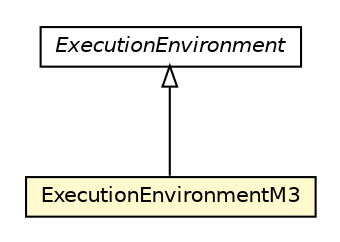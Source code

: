 #!/usr/local/bin/dot
#
# Class diagram 
# Generated by UMLGraph version R5_6-24-gf6e263 (http://www.umlgraph.org/)
#

digraph G {
	edge [fontname="Helvetica",fontsize=10,labelfontname="Helvetica",labelfontsize=10];
	node [fontname="Helvetica",fontsize=10,shape=plaintext];
	nodesep=0.25;
	ranksep=0.5;
	// org.universAAL.maven.MyMojoExecutorV15.ExecutionEnvironment
	c5935396 [label=<<table title="org.universAAL.maven.MyMojoExecutorV15.ExecutionEnvironment" border="0" cellborder="1" cellspacing="0" cellpadding="2" port="p" href="./MyMojoExecutorV15.ExecutionEnvironment.html">
		<tr><td><table border="0" cellspacing="0" cellpadding="1">
<tr><td align="center" balign="center"><font face="Helvetica-Oblique"> ExecutionEnvironment </font></td></tr>
		</table></td></tr>
		</table>>, URL="./MyMojoExecutorV15.ExecutionEnvironment.html", fontname="Helvetica", fontcolor="black", fontsize=10.0];
	// org.universAAL.maven.MyMojoExecutorV15.ExecutionEnvironmentM3
	c5935398 [label=<<table title="org.universAAL.maven.MyMojoExecutorV15.ExecutionEnvironmentM3" border="0" cellborder="1" cellspacing="0" cellpadding="2" port="p" bgcolor="lemonChiffon" href="./MyMojoExecutorV15.ExecutionEnvironmentM3.html">
		<tr><td><table border="0" cellspacing="0" cellpadding="1">
<tr><td align="center" balign="center"> ExecutionEnvironmentM3 </td></tr>
		</table></td></tr>
		</table>>, URL="./MyMojoExecutorV15.ExecutionEnvironmentM3.html", fontname="Helvetica", fontcolor="black", fontsize=10.0];
	//org.universAAL.maven.MyMojoExecutorV15.ExecutionEnvironmentM3 extends org.universAAL.maven.MyMojoExecutorV15.ExecutionEnvironment
	c5935396:p -> c5935398:p [dir=back,arrowtail=empty];
}

